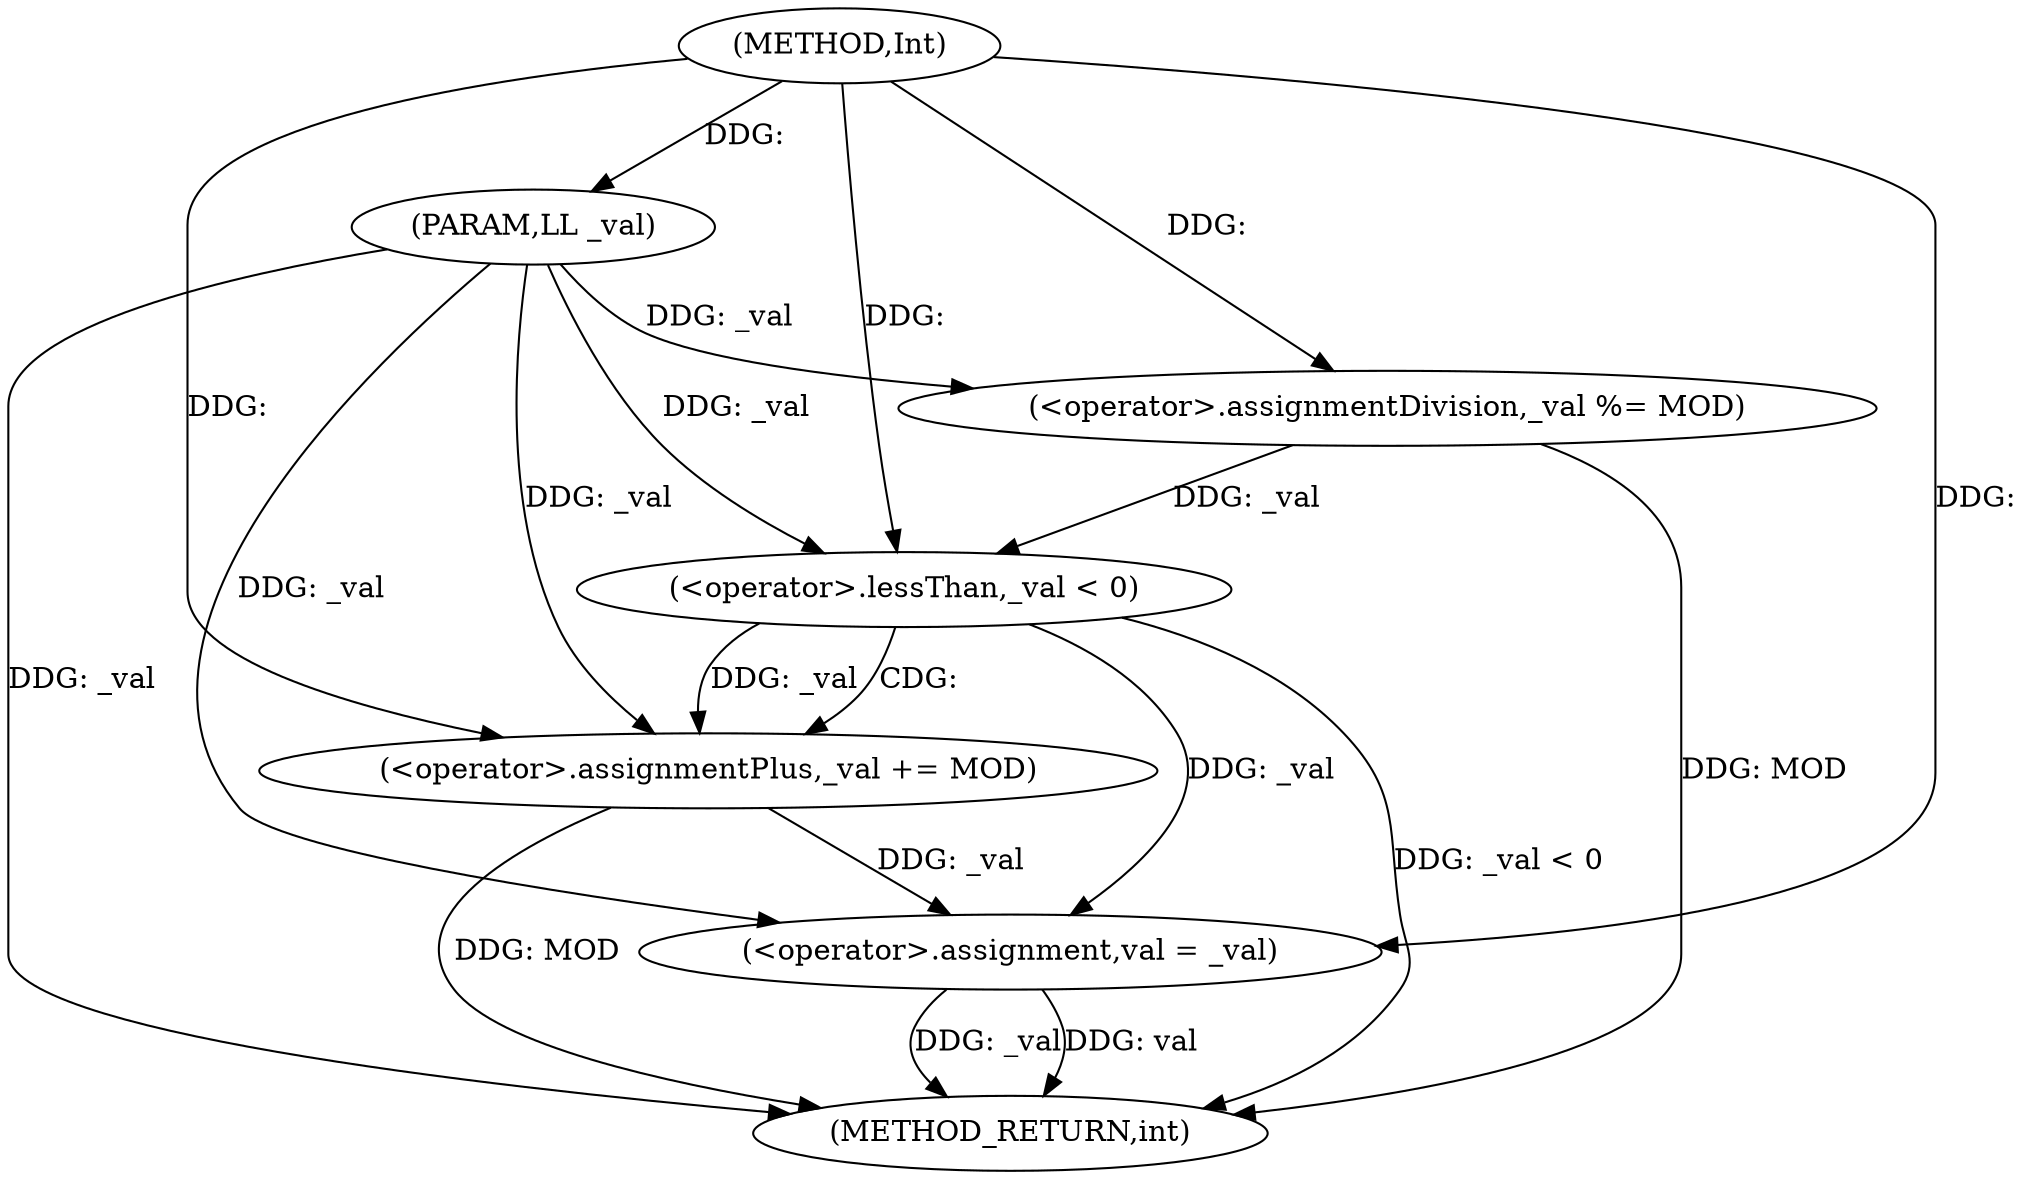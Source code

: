digraph "Int" {  
"1002335" [label = "(METHOD,Int)" ]
"1002351" [label = "(METHOD_RETURN,int)" ]
"1002336" [label = "(PARAM,LL _val)" ]
"1002338" [label = "(<operator>.assignmentDivision,_val %= MOD)" ]
"1002348" [label = "(<operator>.assignment,val = _val)" ]
"1002342" [label = "(<operator>.lessThan,_val < 0)" ]
"1002345" [label = "(<operator>.assignmentPlus,_val += MOD)" ]
  "1002336" -> "1002351"  [ label = "DDG: _val"] 
  "1002338" -> "1002351"  [ label = "DDG: MOD"] 
  "1002342" -> "1002351"  [ label = "DDG: _val < 0"] 
  "1002345" -> "1002351"  [ label = "DDG: MOD"] 
  "1002348" -> "1002351"  [ label = "DDG: _val"] 
  "1002348" -> "1002351"  [ label = "DDG: val"] 
  "1002335" -> "1002336"  [ label = "DDG: "] 
  "1002335" -> "1002338"  [ label = "DDG: "] 
  "1002342" -> "1002348"  [ label = "DDG: _val"] 
  "1002345" -> "1002348"  [ label = "DDG: _val"] 
  "1002336" -> "1002348"  [ label = "DDG: _val"] 
  "1002335" -> "1002348"  [ label = "DDG: "] 
  "1002336" -> "1002338"  [ label = "DDG: _val"] 
  "1002335" -> "1002345"  [ label = "DDG: "] 
  "1002338" -> "1002342"  [ label = "DDG: _val"] 
  "1002336" -> "1002342"  [ label = "DDG: _val"] 
  "1002335" -> "1002342"  [ label = "DDG: "] 
  "1002342" -> "1002345"  [ label = "DDG: _val"] 
  "1002336" -> "1002345"  [ label = "DDG: _val"] 
  "1002342" -> "1002345"  [ label = "CDG: "] 
}
